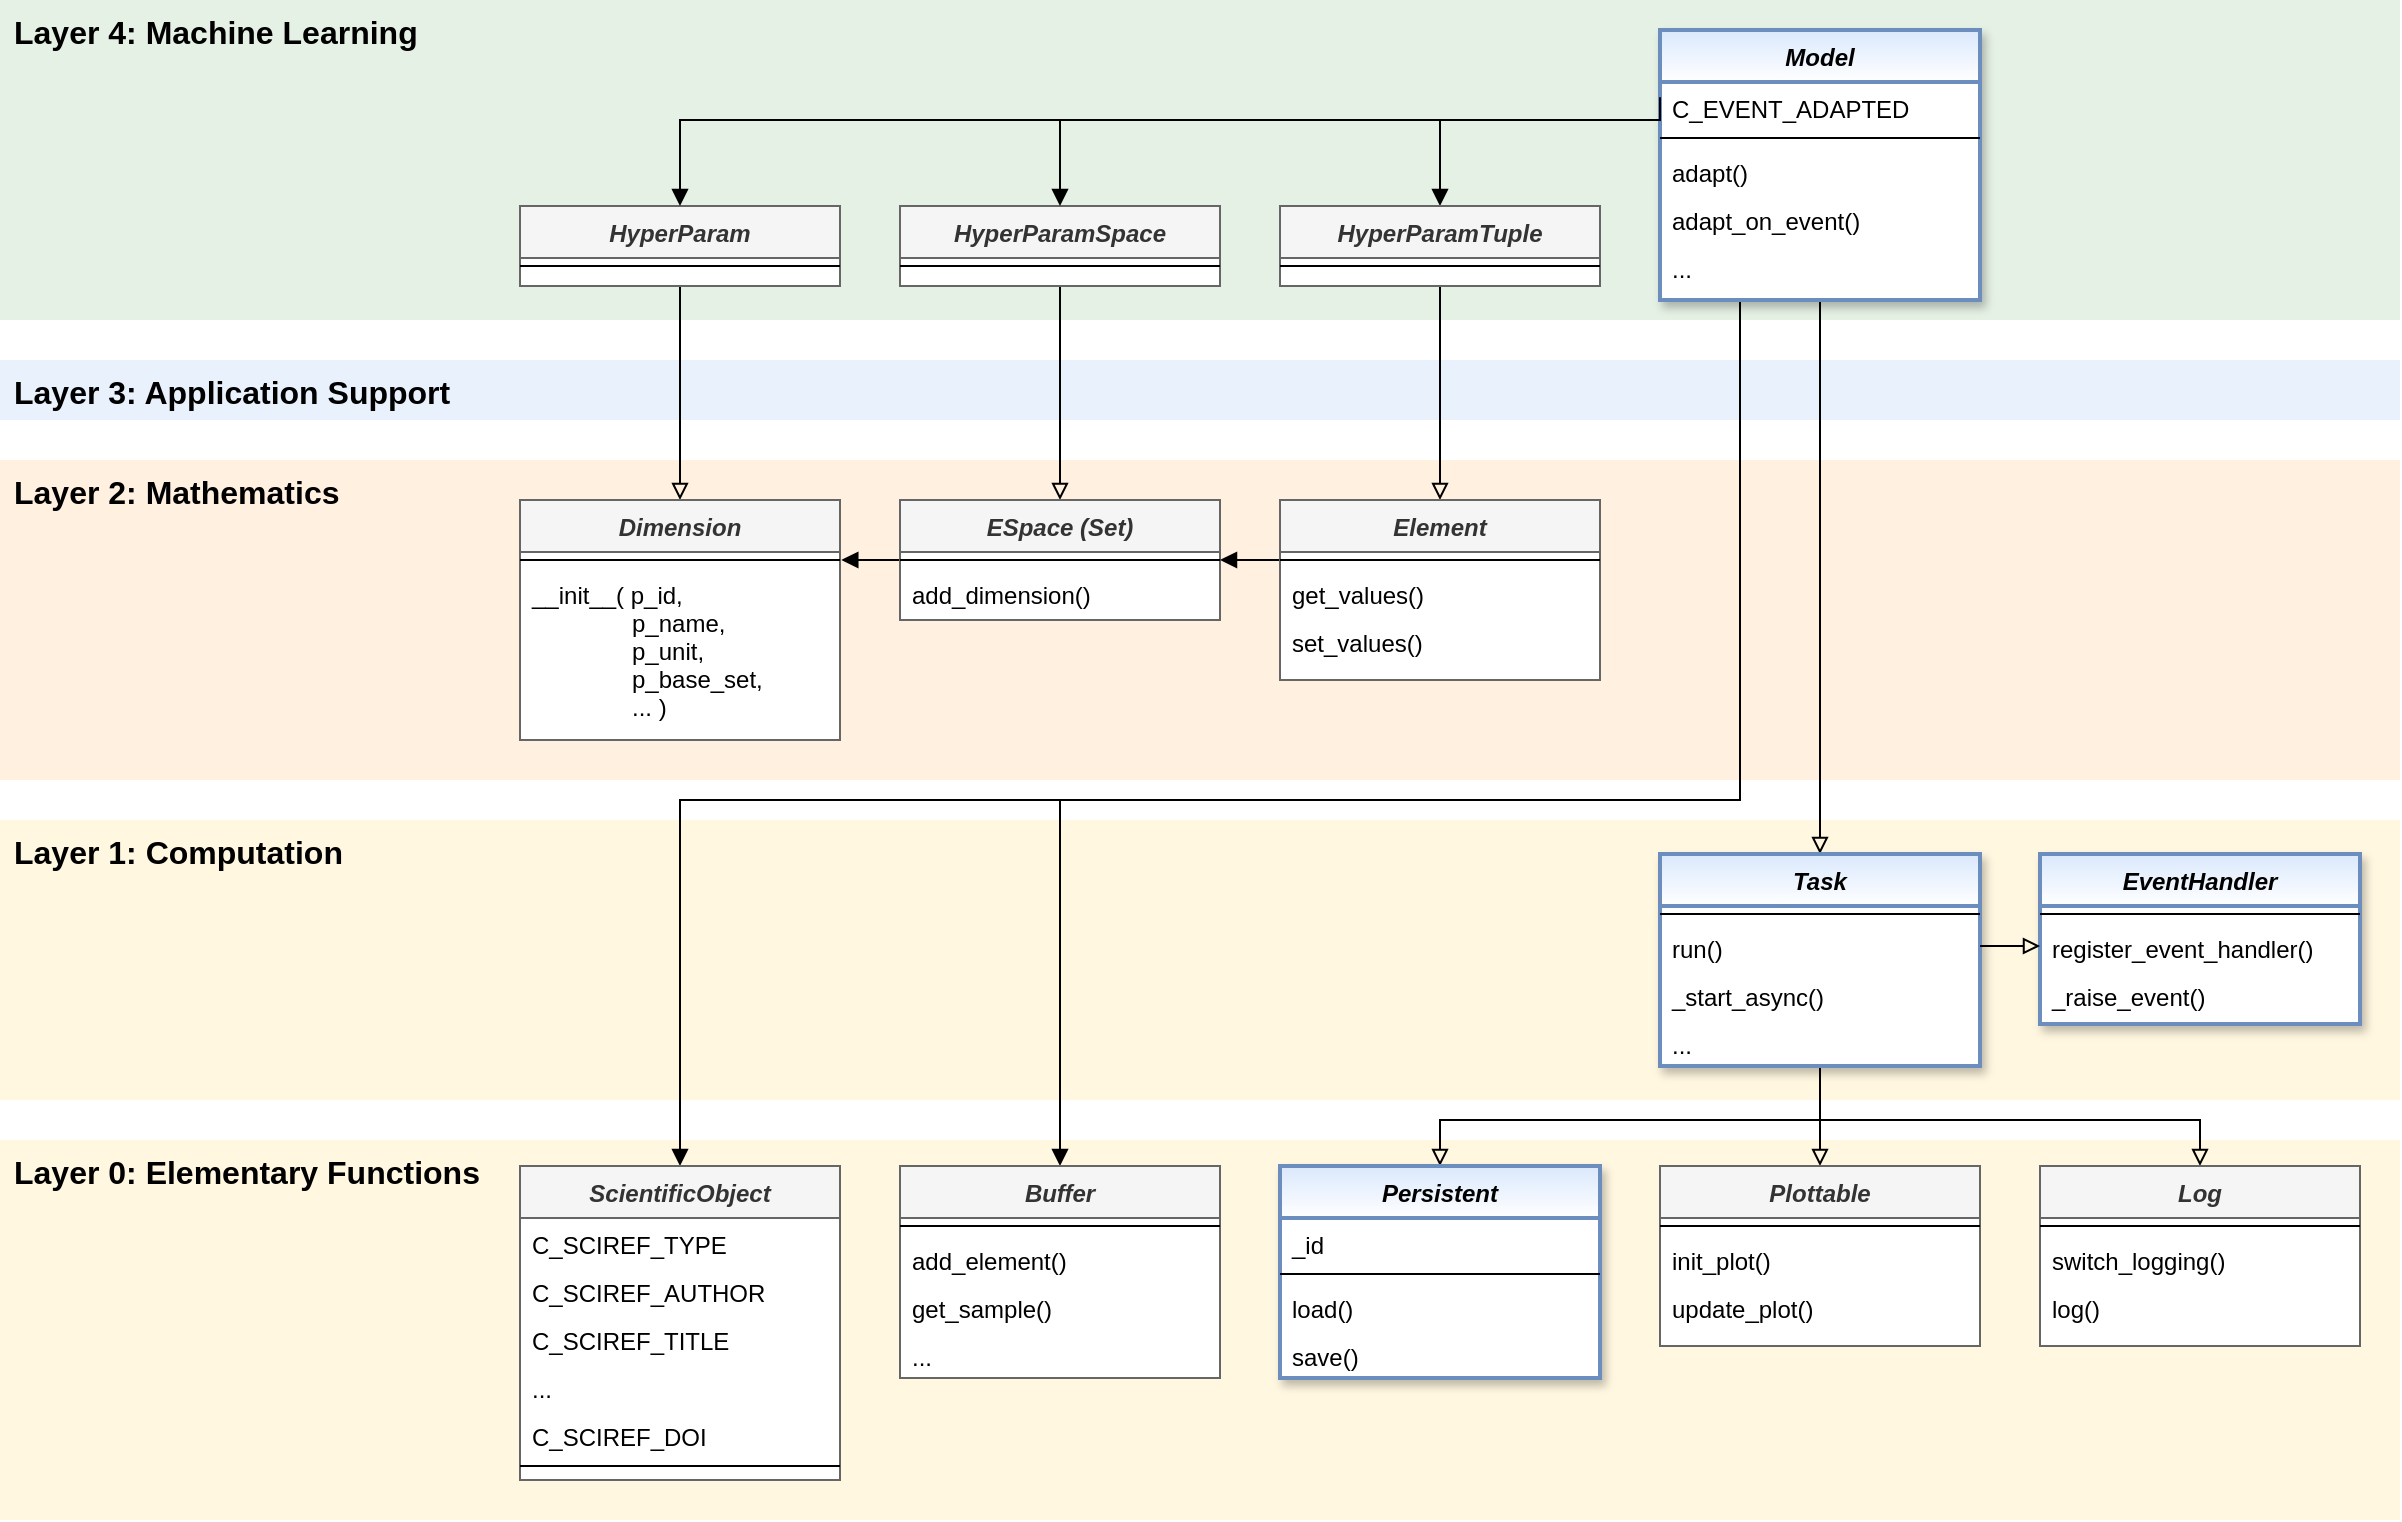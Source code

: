 <mxfile version="20.7.4" type="device"><diagram id="fFlcpSXXy8tqmFIUa-IP" name="Seite-1"><mxGraphModel dx="2894" dy="1236" grid="1" gridSize="10" guides="1" tooltips="1" connect="1" arrows="1" fold="1" page="1" pageScale="1" pageWidth="4681" pageHeight="3300" math="0" shadow="0"><root><mxCell id="0"/><mxCell id="1" parent="0"/><mxCell id="JanPlrSS_G9j6Y3K1HOv-14" value="Layer 2: Mathematics" style="rounded=0;whiteSpace=wrap;html=1;shadow=0;glass=0;fontSize=16;align=left;labelPosition=center;verticalLabelPosition=middle;verticalAlign=top;spacingLeft=5;fontStyle=1;fillColor=#ffe6cc;strokeColor=none;strokeWidth=1;gradientColor=none;opacity=60;" parent="1" vertex="1"><mxGeometry x="40" y="270" width="1200" height="160" as="geometry"/></mxCell><mxCell id="poz4g7Cixv0vnX6POtua-5" value="Layer 4: Machine Learning" style="rounded=0;whiteSpace=wrap;html=1;shadow=0;glass=0;fontSize=16;align=left;labelPosition=center;verticalLabelPosition=middle;verticalAlign=top;spacingLeft=5;spacingRight=5;fontStyle=1;fillColor=#d5e8d4;strokeColor=none;strokeWidth=2;gradientColor=none;opacity=60;" parent="1" vertex="1"><mxGeometry x="40" y="40" width="1200" height="160" as="geometry"/></mxCell><mxCell id="JanPlrSS_G9j6Y3K1HOv-21" value="Layer 0: Elementary Functions" style="rounded=0;whiteSpace=wrap;html=1;shadow=0;glass=0;fontSize=16;align=left;labelPosition=center;verticalLabelPosition=middle;verticalAlign=top;spacingLeft=5;fontStyle=1;strokeColor=none;fillColor=#fff2cc;strokeWidth=1;fontFamily=Helvetica;gradientColor=none;opacity=60;" parent="1" vertex="1"><mxGeometry x="40" y="610" width="1200" height="190" as="geometry"/></mxCell><mxCell id="JanPlrSS_G9j6Y3K1HOv-16" value="Layer 3: Application Support" style="rounded=0;whiteSpace=wrap;html=1;shadow=0;glass=0;fontSize=16;align=left;labelPosition=center;verticalLabelPosition=middle;verticalAlign=top;spacingLeft=5;spacingRight=5;fontStyle=1;fillColor=#dae8fc;strokeColor=none;strokeWidth=2;gradientColor=none;opacity=60;" parent="1" vertex="1"><mxGeometry x="40" y="220" width="1200" height="30" as="geometry"/></mxCell><mxCell id="JanPlrSS_G9j6Y3K1HOv-13" value="Layer 1: Computation" style="rounded=0;whiteSpace=wrap;html=1;shadow=0;glass=0;fontSize=16;align=left;labelPosition=center;verticalLabelPosition=middle;verticalAlign=top;spacingLeft=5;fontStyle=1;fillColor=#fff2cc;strokeColor=none;strokeWidth=1;gradientColor=none;opacity=60;" parent="1" vertex="1"><mxGeometry x="40" y="450" width="1200" height="140" as="geometry"/></mxCell><mxCell id="BBX6lDGn8jBLKtKSFvl0-74" style="edgeStyle=orthogonalEdgeStyle;rounded=0;orthogonalLoop=1;jettySize=auto;html=1;endArrow=block;endFill=0;" parent="1" source="BBX6lDGn8jBLKtKSFvl0-5" target="BBX6lDGn8jBLKtKSFvl0-12" edge="1"><mxGeometry relative="1" as="geometry"><Array as="points"><mxPoint x="950" y="290"/><mxPoint x="950" y="290"/></Array></mxGeometry></mxCell><mxCell id="f8QlB9-4CgTvQwpwDFNi-12" style="edgeStyle=orthogonalEdgeStyle;rounded=0;orthogonalLoop=1;jettySize=auto;html=1;entryX=0.5;entryY=0;entryDx=0;entryDy=0;endArrow=block;endFill=1;" parent="1" source="BBX6lDGn8jBLKtKSFvl0-5" target="f8QlB9-4CgTvQwpwDFNi-5" edge="1"><mxGeometry relative="1" as="geometry"><Array as="points"><mxPoint x="760" y="100"/></Array></mxGeometry></mxCell><mxCell id="eIKiFEx8DP0H0uQFtvuh-4" style="edgeStyle=orthogonalEdgeStyle;rounded=0;orthogonalLoop=1;jettySize=auto;html=1;entryX=0.5;entryY=0;entryDx=0;entryDy=0;endArrow=block;endFill=1;exitX=0.25;exitY=1;exitDx=0;exitDy=0;" edge="1" parent="1" source="BBX6lDGn8jBLKtKSFvl0-5" target="BBX6lDGn8jBLKtKSFvl0-46"><mxGeometry relative="1" as="geometry"><Array as="points"><mxPoint x="910" y="440"/><mxPoint x="570" y="440"/></Array></mxGeometry></mxCell><mxCell id="eIKiFEx8DP0H0uQFtvuh-5" style="edgeStyle=orthogonalEdgeStyle;rounded=0;orthogonalLoop=1;jettySize=auto;html=1;endArrow=block;endFill=1;" edge="1" parent="1" source="BBX6lDGn8jBLKtKSFvl0-5" target="BBX6lDGn8jBLKtKSFvl0-37"><mxGeometry relative="1" as="geometry"><Array as="points"><mxPoint x="910" y="440"/><mxPoint x="380" y="440"/></Array></mxGeometry></mxCell><mxCell id="BBX6lDGn8jBLKtKSFvl0-5" value="Model" style="swimlane;fontStyle=3;align=center;verticalAlign=top;childLayout=stackLayout;horizontal=1;startSize=26;horizontalStack=0;resizeParent=1;resizeLast=0;collapsible=1;marginBottom=0;rounded=0;shadow=1;strokeWidth=2;fillColor=#dae8fc;strokeColor=#6c8ebf;gradientColor=#ffffff;swimlaneFillColor=#ffffff;" parent="1" vertex="1"><mxGeometry x="870" y="55" width="160" height="135" as="geometry"><mxRectangle x="230" y="140" width="160" height="26" as="alternateBounds"/></mxGeometry></mxCell><mxCell id="BBX6lDGn8jBLKtKSFvl0-87" value="C_EVENT_ADAPTED" style="text;align=left;verticalAlign=top;spacingLeft=4;spacingRight=4;overflow=hidden;rotatable=0;points=[[0,0.5],[1,0.5]];portConstraint=eastwest;" parent="BBX6lDGn8jBLKtKSFvl0-5" vertex="1"><mxGeometry y="26" width="160" height="24" as="geometry"/></mxCell><mxCell id="BBX6lDGn8jBLKtKSFvl0-6" value="" style="line;html=1;strokeWidth=1;align=left;verticalAlign=middle;spacingTop=-1;spacingLeft=3;spacingRight=3;rotatable=0;labelPosition=right;points=[];portConstraint=eastwest;" parent="BBX6lDGn8jBLKtKSFvl0-5" vertex="1"><mxGeometry y="50" width="160" height="8" as="geometry"/></mxCell><mxCell id="BBX6lDGn8jBLKtKSFvl0-7" value="adapt()" style="text;align=left;verticalAlign=top;spacingLeft=4;spacingRight=4;overflow=hidden;rotatable=0;points=[[0,0.5],[1,0.5]];portConstraint=eastwest;" parent="BBX6lDGn8jBLKtKSFvl0-5" vertex="1"><mxGeometry y="58" width="160" height="24" as="geometry"/></mxCell><mxCell id="BBX6lDGn8jBLKtKSFvl0-8" value="adapt_on_event()" style="text;align=left;verticalAlign=top;spacingLeft=4;spacingRight=4;overflow=hidden;rotatable=0;points=[[0,0.5],[1,0.5]];portConstraint=eastwest;" parent="BBX6lDGn8jBLKtKSFvl0-5" vertex="1"><mxGeometry y="82" width="160" height="24" as="geometry"/></mxCell><mxCell id="BBX6lDGn8jBLKtKSFvl0-20" value="..." style="text;align=left;verticalAlign=top;spacingLeft=4;spacingRight=4;overflow=hidden;rotatable=0;points=[[0,0.5],[1,0.5]];portConstraint=eastwest;" parent="BBX6lDGn8jBLKtKSFvl0-5" vertex="1"><mxGeometry y="106" width="160" height="24" as="geometry"/></mxCell><mxCell id="f8QlB9-4CgTvQwpwDFNi-2" style="edgeStyle=orthogonalEdgeStyle;rounded=0;orthogonalLoop=1;jettySize=auto;html=1;entryX=0.5;entryY=0;entryDx=0;entryDy=0;endArrow=block;endFill=0;" parent="1" source="BBX6lDGn8jBLKtKSFvl0-12" target="BBX6lDGn8jBLKtKSFvl0-33" edge="1"><mxGeometry relative="1" as="geometry"/></mxCell><mxCell id="f8QlB9-4CgTvQwpwDFNi-3" style="edgeStyle=orthogonalEdgeStyle;rounded=0;orthogonalLoop=1;jettySize=auto;html=1;endArrow=block;endFill=0;" parent="1" source="BBX6lDGn8jBLKtKSFvl0-12" target="BBX6lDGn8jBLKtKSFvl0-29" edge="1"><mxGeometry relative="1" as="geometry"><Array as="points"><mxPoint x="950" y="600"/><mxPoint x="1140" y="600"/></Array></mxGeometry></mxCell><mxCell id="eIKiFEx8DP0H0uQFtvuh-2" style="edgeStyle=orthogonalEdgeStyle;rounded=0;orthogonalLoop=1;jettySize=auto;html=1;endArrow=block;endFill=0;" edge="1" parent="1" source="BBX6lDGn8jBLKtKSFvl0-12" target="BBX6lDGn8jBLKtKSFvl0-24"><mxGeometry relative="1" as="geometry"><Array as="points"><mxPoint x="950" y="600"/><mxPoint x="760" y="600"/></Array></mxGeometry></mxCell><mxCell id="BBX6lDGn8jBLKtKSFvl0-12" value="Task" style="swimlane;fontStyle=3;align=center;verticalAlign=top;childLayout=stackLayout;horizontal=1;startSize=26;horizontalStack=0;resizeParent=1;resizeLast=0;collapsible=1;marginBottom=0;rounded=0;shadow=1;strokeWidth=2;fillColor=#dae8fc;strokeColor=#6c8ebf;gradientColor=#ffffff;swimlaneFillColor=#ffffff;" parent="1" vertex="1"><mxGeometry x="870" y="467" width="160" height="106" as="geometry"><mxRectangle x="230" y="140" width="160" height="26" as="alternateBounds"/></mxGeometry></mxCell><mxCell id="BBX6lDGn8jBLKtKSFvl0-13" value="" style="line;html=1;strokeWidth=1;align=left;verticalAlign=middle;spacingTop=-1;spacingLeft=3;spacingRight=3;rotatable=0;labelPosition=right;points=[];portConstraint=eastwest;" parent="BBX6lDGn8jBLKtKSFvl0-12" vertex="1"><mxGeometry y="26" width="160" height="8" as="geometry"/></mxCell><mxCell id="BBX6lDGn8jBLKtKSFvl0-14" value="run()" style="text;align=left;verticalAlign=top;spacingLeft=4;spacingRight=4;overflow=hidden;rotatable=0;points=[[0,0.5],[1,0.5]];portConstraint=eastwest;" parent="BBX6lDGn8jBLKtKSFvl0-12" vertex="1"><mxGeometry y="34" width="160" height="24" as="geometry"/></mxCell><mxCell id="BBX6lDGn8jBLKtKSFvl0-23" value="_start_async()" style="text;align=left;verticalAlign=top;spacingLeft=4;spacingRight=4;overflow=hidden;rotatable=0;points=[[0,0.5],[1,0.5]];portConstraint=eastwest;" parent="BBX6lDGn8jBLKtKSFvl0-12" vertex="1"><mxGeometry y="58" width="160" height="24" as="geometry"/></mxCell><mxCell id="BBX6lDGn8jBLKtKSFvl0-21" value="..." style="text;align=left;verticalAlign=top;spacingLeft=4;spacingRight=4;overflow=hidden;rotatable=0;points=[[0,0.5],[1,0.5]];portConstraint=eastwest;" parent="BBX6lDGn8jBLKtKSFvl0-12" vertex="1"><mxGeometry y="82" width="160" height="24" as="geometry"/></mxCell><mxCell id="BBX6lDGn8jBLKtKSFvl0-16" value="EventHandler" style="swimlane;fontStyle=3;align=center;verticalAlign=top;childLayout=stackLayout;horizontal=1;startSize=26;horizontalStack=0;resizeParent=1;resizeLast=0;collapsible=1;marginBottom=0;rounded=0;shadow=1;strokeWidth=2;fillColor=#dae8fc;strokeColor=#6c8ebf;gradientColor=#ffffff;swimlaneFillColor=#ffffff;" parent="1" vertex="1"><mxGeometry x="1060" y="467" width="160" height="85" as="geometry"><mxRectangle x="230" y="140" width="160" height="26" as="alternateBounds"/></mxGeometry></mxCell><mxCell id="BBX6lDGn8jBLKtKSFvl0-17" value="" style="line;html=1;strokeWidth=1;align=left;verticalAlign=middle;spacingTop=-1;spacingLeft=3;spacingRight=3;rotatable=0;labelPosition=right;points=[];portConstraint=eastwest;" parent="BBX6lDGn8jBLKtKSFvl0-16" vertex="1"><mxGeometry y="26" width="160" height="8" as="geometry"/></mxCell><mxCell id="BBX6lDGn8jBLKtKSFvl0-18" value="register_event_handler()" style="text;align=left;verticalAlign=top;spacingLeft=4;spacingRight=4;overflow=hidden;rotatable=0;points=[[0,0.5],[1,0.5]];portConstraint=eastwest;" parent="BBX6lDGn8jBLKtKSFvl0-16" vertex="1"><mxGeometry y="34" width="160" height="24" as="geometry"/></mxCell><mxCell id="BBX6lDGn8jBLKtKSFvl0-19" value="_raise_event()" style="text;align=left;verticalAlign=top;spacingLeft=4;spacingRight=4;overflow=hidden;rotatable=0;points=[[0,0.5],[1,0.5]];portConstraint=eastwest;" parent="BBX6lDGn8jBLKtKSFvl0-16" vertex="1"><mxGeometry y="58" width="160" height="24" as="geometry"/></mxCell><mxCell id="BBX6lDGn8jBLKtKSFvl0-24" value="Persistent" style="swimlane;fontStyle=3;align=center;verticalAlign=top;childLayout=stackLayout;horizontal=1;startSize=26;horizontalStack=0;resizeParent=1;resizeLast=0;collapsible=1;marginBottom=0;rounded=0;shadow=1;strokeWidth=2;fillColor=#dae8fc;strokeColor=#6c8ebf;gradientColor=#ffffff;swimlaneFillColor=#ffffff;" parent="1" vertex="1"><mxGeometry x="680" y="623" width="160" height="106" as="geometry"><mxRectangle x="230" y="140" width="160" height="26" as="alternateBounds"/></mxGeometry></mxCell><mxCell id="eIKiFEx8DP0H0uQFtvuh-1" value="_id" style="text;align=left;verticalAlign=top;spacingLeft=4;spacingRight=4;overflow=hidden;rotatable=0;points=[[0,0.5],[1,0.5]];portConstraint=eastwest;" vertex="1" parent="BBX6lDGn8jBLKtKSFvl0-24"><mxGeometry y="26" width="160" height="24" as="geometry"/></mxCell><mxCell id="BBX6lDGn8jBLKtKSFvl0-25" value="" style="line;html=1;strokeWidth=1;align=left;verticalAlign=middle;spacingTop=-1;spacingLeft=3;spacingRight=3;rotatable=0;labelPosition=right;points=[];portConstraint=eastwest;" parent="BBX6lDGn8jBLKtKSFvl0-24" vertex="1"><mxGeometry y="50" width="160" height="8" as="geometry"/></mxCell><mxCell id="BBX6lDGn8jBLKtKSFvl0-26" value="load()" style="text;align=left;verticalAlign=top;spacingLeft=4;spacingRight=4;overflow=hidden;rotatable=0;points=[[0,0.5],[1,0.5]];portConstraint=eastwest;" parent="BBX6lDGn8jBLKtKSFvl0-24" vertex="1"><mxGeometry y="58" width="160" height="24" as="geometry"/></mxCell><mxCell id="BBX6lDGn8jBLKtKSFvl0-27" value="save()" style="text;align=left;verticalAlign=top;spacingLeft=4;spacingRight=4;overflow=hidden;rotatable=0;points=[[0,0.5],[1,0.5]];portConstraint=eastwest;" parent="BBX6lDGn8jBLKtKSFvl0-24" vertex="1"><mxGeometry y="82" width="160" height="24" as="geometry"/></mxCell><mxCell id="BBX6lDGn8jBLKtKSFvl0-29" value="Log" style="swimlane;fontStyle=3;align=center;verticalAlign=top;childLayout=stackLayout;horizontal=1;startSize=26;horizontalStack=0;resizeParent=1;resizeLast=0;collapsible=1;marginBottom=0;rounded=0;shadow=0;strokeWidth=1;fillColor=#f5f5f5;strokeColor=#666666;swimlaneFillColor=#ffffff;fontColor=#333333;" parent="1" vertex="1"><mxGeometry x="1060" y="623" width="160" height="90" as="geometry"><mxRectangle x="230" y="140" width="160" height="26" as="alternateBounds"/></mxGeometry></mxCell><mxCell id="BBX6lDGn8jBLKtKSFvl0-30" value="" style="line;html=1;strokeWidth=1;align=left;verticalAlign=middle;spacingTop=-1;spacingLeft=3;spacingRight=3;rotatable=0;labelPosition=right;points=[];portConstraint=eastwest;" parent="BBX6lDGn8jBLKtKSFvl0-29" vertex="1"><mxGeometry y="26" width="160" height="8" as="geometry"/></mxCell><mxCell id="BBX6lDGn8jBLKtKSFvl0-31" value="switch_logging()" style="text;align=left;verticalAlign=top;spacingLeft=4;spacingRight=4;overflow=hidden;rotatable=0;points=[[0,0.5],[1,0.5]];portConstraint=eastwest;" parent="BBX6lDGn8jBLKtKSFvl0-29" vertex="1"><mxGeometry y="34" width="160" height="24" as="geometry"/></mxCell><mxCell id="BBX6lDGn8jBLKtKSFvl0-32" value="log()" style="text;align=left;verticalAlign=top;spacingLeft=4;spacingRight=4;overflow=hidden;rotatable=0;points=[[0,0.5],[1,0.5]];portConstraint=eastwest;" parent="BBX6lDGn8jBLKtKSFvl0-29" vertex="1"><mxGeometry y="58" width="160" height="24" as="geometry"/></mxCell><mxCell id="BBX6lDGn8jBLKtKSFvl0-33" value="Plottable" style="swimlane;fontStyle=3;align=center;verticalAlign=top;childLayout=stackLayout;horizontal=1;startSize=26;horizontalStack=0;resizeParent=1;resizeLast=0;collapsible=1;marginBottom=0;rounded=0;shadow=0;strokeWidth=1;fillColor=#f5f5f5;strokeColor=#666666;swimlaneFillColor=#ffffff;fontColor=#333333;" parent="1" vertex="1"><mxGeometry x="870" y="623" width="160" height="90" as="geometry"><mxRectangle x="230" y="140" width="160" height="26" as="alternateBounds"/></mxGeometry></mxCell><mxCell id="BBX6lDGn8jBLKtKSFvl0-34" value="" style="line;html=1;strokeWidth=1;align=left;verticalAlign=middle;spacingTop=-1;spacingLeft=3;spacingRight=3;rotatable=0;labelPosition=right;points=[];portConstraint=eastwest;" parent="BBX6lDGn8jBLKtKSFvl0-33" vertex="1"><mxGeometry y="26" width="160" height="8" as="geometry"/></mxCell><mxCell id="BBX6lDGn8jBLKtKSFvl0-35" value="init_plot()" style="text;align=left;verticalAlign=top;spacingLeft=4;spacingRight=4;overflow=hidden;rotatable=0;points=[[0,0.5],[1,0.5]];portConstraint=eastwest;" parent="BBX6lDGn8jBLKtKSFvl0-33" vertex="1"><mxGeometry y="34" width="160" height="24" as="geometry"/></mxCell><mxCell id="BBX6lDGn8jBLKtKSFvl0-36" value="update_plot()" style="text;align=left;verticalAlign=top;spacingLeft=4;spacingRight=4;overflow=hidden;rotatable=0;points=[[0,0.5],[1,0.5]];portConstraint=eastwest;" parent="BBX6lDGn8jBLKtKSFvl0-33" vertex="1"><mxGeometry y="58" width="160" height="24" as="geometry"/></mxCell><mxCell id="BBX6lDGn8jBLKtKSFvl0-46" value="Buffer" style="swimlane;fontStyle=3;align=center;verticalAlign=top;childLayout=stackLayout;horizontal=1;startSize=26;horizontalStack=0;resizeParent=1;resizeLast=0;collapsible=1;marginBottom=0;rounded=0;shadow=0;strokeWidth=1;fillColor=#f5f5f5;strokeColor=#666666;swimlaneFillColor=#ffffff;fontColor=#333333;" parent="1" vertex="1"><mxGeometry x="490" y="623" width="160" height="106" as="geometry"><mxRectangle x="230" y="140" width="160" height="26" as="alternateBounds"/></mxGeometry></mxCell><mxCell id="BBX6lDGn8jBLKtKSFvl0-47" value="" style="line;html=1;strokeWidth=1;align=left;verticalAlign=middle;spacingTop=-1;spacingLeft=3;spacingRight=3;rotatable=0;labelPosition=right;points=[];portConstraint=eastwest;" parent="BBX6lDGn8jBLKtKSFvl0-46" vertex="1"><mxGeometry y="26" width="160" height="8" as="geometry"/></mxCell><mxCell id="BBX6lDGn8jBLKtKSFvl0-48" value="add_element()" style="text;align=left;verticalAlign=top;spacingLeft=4;spacingRight=4;overflow=hidden;rotatable=0;points=[[0,0.5],[1,0.5]];portConstraint=eastwest;" parent="BBX6lDGn8jBLKtKSFvl0-46" vertex="1"><mxGeometry y="34" width="160" height="24" as="geometry"/></mxCell><mxCell id="BBX6lDGn8jBLKtKSFvl0-49" value="get_sample()" style="text;align=left;verticalAlign=top;spacingLeft=4;spacingRight=4;overflow=hidden;rotatable=0;points=[[0,0.5],[1,0.5]];portConstraint=eastwest;" parent="BBX6lDGn8jBLKtKSFvl0-46" vertex="1"><mxGeometry y="58" width="160" height="24" as="geometry"/></mxCell><mxCell id="BBX6lDGn8jBLKtKSFvl0-50" value="..." style="text;align=left;verticalAlign=top;spacingLeft=4;spacingRight=4;overflow=hidden;rotatable=0;points=[[0,0.5],[1,0.5]];portConstraint=eastwest;" parent="BBX6lDGn8jBLKtKSFvl0-46" vertex="1"><mxGeometry y="82" width="160" height="24" as="geometry"/></mxCell><mxCell id="BBX6lDGn8jBLKtKSFvl0-79" style="edgeStyle=orthogonalEdgeStyle;rounded=0;orthogonalLoop=1;jettySize=auto;html=1;entryX=0.5;entryY=0;entryDx=0;entryDy=0;endArrow=block;endFill=0;" parent="1" source="BBX6lDGn8jBLKtKSFvl0-51" target="BBX6lDGn8jBLKtKSFvl0-75" edge="1"><mxGeometry relative="1" as="geometry"/></mxCell><mxCell id="BBX6lDGn8jBLKtKSFvl0-51" value="HyperParamSpace" style="swimlane;fontStyle=3;align=center;verticalAlign=top;childLayout=stackLayout;horizontal=1;startSize=26;horizontalStack=0;resizeParent=1;resizeLast=0;collapsible=1;marginBottom=0;rounded=0;shadow=0;strokeWidth=1;fillColor=#f5f5f5;strokeColor=#666666;swimlaneFillColor=#ffffff;fontColor=#333333;" parent="1" vertex="1"><mxGeometry x="490" y="143" width="160" height="40" as="geometry"><mxRectangle x="230" y="140" width="160" height="26" as="alternateBounds"/></mxGeometry></mxCell><mxCell id="BBX6lDGn8jBLKtKSFvl0-52" value="" style="line;html=1;strokeWidth=1;align=left;verticalAlign=middle;spacingTop=-1;spacingLeft=3;spacingRight=3;rotatable=0;labelPosition=right;points=[];portConstraint=eastwest;" parent="BBX6lDGn8jBLKtKSFvl0-51" vertex="1"><mxGeometry y="26" width="160" height="8" as="geometry"/></mxCell><mxCell id="BBX6lDGn8jBLKtKSFvl0-80" style="edgeStyle=orthogonalEdgeStyle;rounded=0;orthogonalLoop=1;jettySize=auto;html=1;endArrow=block;endFill=0;" parent="1" source="BBX6lDGn8jBLKtKSFvl0-60" target="BBX6lDGn8jBLKtKSFvl0-77" edge="1"><mxGeometry relative="1" as="geometry"/></mxCell><mxCell id="BBX6lDGn8jBLKtKSFvl0-60" value="HyperParam" style="swimlane;fontStyle=3;align=center;verticalAlign=top;childLayout=stackLayout;horizontal=1;startSize=26;horizontalStack=0;resizeParent=1;resizeLast=0;collapsible=1;marginBottom=0;rounded=0;shadow=0;strokeWidth=1;fillColor=#f5f5f5;strokeColor=#666666;swimlaneFillColor=#ffffff;fontColor=#333333;" parent="1" vertex="1"><mxGeometry x="300" y="143" width="160" height="40" as="geometry"><mxRectangle x="230" y="140" width="160" height="26" as="alternateBounds"/></mxGeometry></mxCell><mxCell id="BBX6lDGn8jBLKtKSFvl0-61" value="" style="line;html=1;strokeWidth=1;align=left;verticalAlign=middle;spacingTop=-1;spacingLeft=3;spacingRight=3;rotatable=0;labelPosition=right;points=[];portConstraint=eastwest;" parent="BBX6lDGn8jBLKtKSFvl0-60" vertex="1"><mxGeometry y="26" width="160" height="8" as="geometry"/></mxCell><mxCell id="hEumdH5BfgNL67DW2MuK-1" value="" style="edgeStyle=orthogonalEdgeStyle;rounded=0;orthogonalLoop=1;jettySize=auto;html=1;entryX=1.004;entryY=0.5;entryDx=0;entryDy=0;entryPerimeter=0;endArrow=block;endFill=1;" parent="1" source="BBX6lDGn8jBLKtKSFvl0-75" target="BBX6lDGn8jBLKtKSFvl0-78" edge="1"><mxGeometry relative="1" as="geometry"/></mxCell><mxCell id="BBX6lDGn8jBLKtKSFvl0-75" value="ESpace (Set)" style="swimlane;fontStyle=3;align=center;verticalAlign=top;childLayout=stackLayout;horizontal=1;startSize=26;horizontalStack=0;resizeParent=1;resizeLast=0;collapsible=1;marginBottom=0;rounded=0;shadow=0;strokeWidth=1;fillColor=#f5f5f5;strokeColor=#666666;swimlaneFillColor=#ffffff;fontColor=#333333;" parent="1" vertex="1"><mxGeometry x="490" y="290" width="160" height="60" as="geometry"><mxRectangle x="230" y="140" width="160" height="26" as="alternateBounds"/></mxGeometry></mxCell><mxCell id="BBX6lDGn8jBLKtKSFvl0-76" value="" style="line;html=1;strokeWidth=1;align=left;verticalAlign=middle;spacingTop=-1;spacingLeft=3;spacingRight=3;rotatable=0;labelPosition=right;points=[];portConstraint=eastwest;" parent="BBX6lDGn8jBLKtKSFvl0-75" vertex="1"><mxGeometry y="26" width="160" height="8" as="geometry"/></mxCell><mxCell id="BBX6lDGn8jBLKtKSFvl0-84" value="add_dimension()" style="text;align=left;verticalAlign=top;spacingLeft=4;spacingRight=4;overflow=hidden;rotatable=0;points=[[0,0.5],[1,0.5]];portConstraint=eastwest;" parent="BBX6lDGn8jBLKtKSFvl0-75" vertex="1"><mxGeometry y="34" width="160" height="24" as="geometry"/></mxCell><mxCell id="BBX6lDGn8jBLKtKSFvl0-77" value="Dimension" style="swimlane;fontStyle=3;align=center;verticalAlign=top;childLayout=stackLayout;horizontal=1;startSize=26;horizontalStack=0;resizeParent=1;resizeLast=0;collapsible=1;marginBottom=0;rounded=0;shadow=0;strokeWidth=1;fillColor=#f5f5f5;strokeColor=#666666;swimlaneFillColor=#ffffff;fontColor=#333333;" parent="1" vertex="1"><mxGeometry x="300" y="290" width="160" height="120" as="geometry"><mxRectangle x="230" y="140" width="160" height="26" as="alternateBounds"/></mxGeometry></mxCell><mxCell id="BBX6lDGn8jBLKtKSFvl0-78" value="" style="line;html=1;strokeWidth=1;align=left;verticalAlign=middle;spacingTop=-1;spacingLeft=3;spacingRight=3;rotatable=0;labelPosition=right;points=[];portConstraint=eastwest;" parent="BBX6lDGn8jBLKtKSFvl0-77" vertex="1"><mxGeometry y="26" width="160" height="8" as="geometry"/></mxCell><mxCell id="BBX6lDGn8jBLKtKSFvl0-86" value="__init__( p_id,&#10;               p_name,&#10;               p_unit,&#10;               p_base_set,&#10;               ... )" style="text;align=left;verticalAlign=top;spacingLeft=4;spacingRight=4;overflow=hidden;rotatable=0;points=[[0,0.5],[1,0.5]];portConstraint=eastwest;" parent="BBX6lDGn8jBLKtKSFvl0-77" vertex="1"><mxGeometry y="34" width="160" height="86" as="geometry"/></mxCell><mxCell id="BBX6lDGn8jBLKtKSFvl0-82" style="edgeStyle=orthogonalEdgeStyle;rounded=0;orthogonalLoop=1;jettySize=auto;html=1;endArrow=block;endFill=1;exitX=0;exitY=0.25;exitDx=0;exitDy=0;" parent="1" source="BBX6lDGn8jBLKtKSFvl0-5" target="BBX6lDGn8jBLKtKSFvl0-51" edge="1"><mxGeometry relative="1" as="geometry"><Array as="points"><mxPoint x="870" y="100"/><mxPoint x="570" y="100"/></Array></mxGeometry></mxCell><mxCell id="BBX6lDGn8jBLKtKSFvl0-83" style="edgeStyle=orthogonalEdgeStyle;rounded=0;orthogonalLoop=1;jettySize=auto;html=1;entryX=0.5;entryY=0;entryDx=0;entryDy=0;endArrow=block;endFill=1;exitX=0;exitY=0.25;exitDx=0;exitDy=0;" parent="1" source="BBX6lDGn8jBLKtKSFvl0-5" target="BBX6lDGn8jBLKtKSFvl0-60" edge="1"><mxGeometry relative="1" as="geometry"><Array as="points"><mxPoint x="870" y="100"/><mxPoint x="380" y="100"/></Array></mxGeometry></mxCell><mxCell id="BBX6lDGn8jBLKtKSFvl0-37" value="ScientificObject" style="swimlane;fontStyle=3;align=center;verticalAlign=top;childLayout=stackLayout;horizontal=1;startSize=26;horizontalStack=0;resizeParent=1;resizeLast=0;collapsible=1;marginBottom=0;rounded=0;shadow=0;strokeWidth=1;fillColor=#f5f5f5;strokeColor=#666666;swimlaneFillColor=#ffffff;fontColor=#333333;" parent="1" vertex="1"><mxGeometry x="300" y="623" width="160" height="157" as="geometry"><mxRectangle x="230" y="140" width="160" height="26" as="alternateBounds"/></mxGeometry></mxCell><mxCell id="BBX6lDGn8jBLKtKSFvl0-39" value="C_SCIREF_TYPE" style="text;align=left;verticalAlign=top;spacingLeft=4;spacingRight=4;overflow=hidden;rotatable=0;points=[[0,0.5],[1,0.5]];portConstraint=eastwest;" parent="BBX6lDGn8jBLKtKSFvl0-37" vertex="1"><mxGeometry y="26" width="160" height="24" as="geometry"/></mxCell><mxCell id="BBX6lDGn8jBLKtKSFvl0-41" value="C_SCIREF_AUTHOR" style="text;align=left;verticalAlign=top;spacingLeft=4;spacingRight=4;overflow=hidden;rotatable=0;points=[[0,0.5],[1,0.5]];portConstraint=eastwest;" parent="BBX6lDGn8jBLKtKSFvl0-37" vertex="1"><mxGeometry y="50" width="160" height="24" as="geometry"/></mxCell><mxCell id="BBX6lDGn8jBLKtKSFvl0-42" value="C_SCIREF_TITLE" style="text;align=left;verticalAlign=top;spacingLeft=4;spacingRight=4;overflow=hidden;rotatable=0;points=[[0,0.5],[1,0.5]];portConstraint=eastwest;" parent="BBX6lDGn8jBLKtKSFvl0-37" vertex="1"><mxGeometry y="74" width="160" height="24" as="geometry"/></mxCell><mxCell id="BBX6lDGn8jBLKtKSFvl0-44" value="..." style="text;align=left;verticalAlign=top;spacingLeft=4;spacingRight=4;overflow=hidden;rotatable=0;points=[[0,0.5],[1,0.5]];portConstraint=eastwest;" parent="BBX6lDGn8jBLKtKSFvl0-37" vertex="1"><mxGeometry y="98" width="160" height="24" as="geometry"/></mxCell><mxCell id="BBX6lDGn8jBLKtKSFvl0-43" value="C_SCIREF_DOI" style="text;align=left;verticalAlign=top;spacingLeft=4;spacingRight=4;overflow=hidden;rotatable=0;points=[[0,0.5],[1,0.5]];portConstraint=eastwest;" parent="BBX6lDGn8jBLKtKSFvl0-37" vertex="1"><mxGeometry y="122" width="160" height="24" as="geometry"/></mxCell><mxCell id="BBX6lDGn8jBLKtKSFvl0-38" value="" style="line;html=1;strokeWidth=1;align=left;verticalAlign=middle;spacingTop=-1;spacingLeft=3;spacingRight=3;rotatable=0;labelPosition=right;points=[];portConstraint=eastwest;" parent="BBX6lDGn8jBLKtKSFvl0-37" vertex="1"><mxGeometry y="146" width="160" height="8" as="geometry"/></mxCell><mxCell id="f8QlB9-4CgTvQwpwDFNi-4" style="edgeStyle=orthogonalEdgeStyle;rounded=0;orthogonalLoop=1;jettySize=auto;html=1;exitX=1;exitY=0.5;exitDx=0;exitDy=0;endArrow=block;endFill=0;" parent="1" source="BBX6lDGn8jBLKtKSFvl0-14" edge="1"><mxGeometry relative="1" as="geometry"><mxPoint x="1060" y="513" as="targetPoint"/></mxGeometry></mxCell><mxCell id="f8QlB9-4CgTvQwpwDFNi-11" style="edgeStyle=orthogonalEdgeStyle;rounded=0;orthogonalLoop=1;jettySize=auto;html=1;endArrow=block;endFill=0;" parent="1" source="f8QlB9-4CgTvQwpwDFNi-5" target="f8QlB9-4CgTvQwpwDFNi-7" edge="1"><mxGeometry relative="1" as="geometry"/></mxCell><mxCell id="f8QlB9-4CgTvQwpwDFNi-5" value="HyperParamTuple" style="swimlane;fontStyle=3;align=center;verticalAlign=top;childLayout=stackLayout;horizontal=1;startSize=26;horizontalStack=0;resizeParent=1;resizeLast=0;collapsible=1;marginBottom=0;rounded=0;shadow=0;strokeWidth=1;fillColor=#f5f5f5;strokeColor=#666666;swimlaneFillColor=#ffffff;fontColor=#333333;" parent="1" vertex="1"><mxGeometry x="680" y="143" width="160" height="40" as="geometry"><mxRectangle x="230" y="140" width="160" height="26" as="alternateBounds"/></mxGeometry></mxCell><mxCell id="f8QlB9-4CgTvQwpwDFNi-6" value="" style="line;html=1;strokeWidth=1;align=left;verticalAlign=middle;spacingTop=-1;spacingLeft=3;spacingRight=3;rotatable=0;labelPosition=right;points=[];portConstraint=eastwest;" parent="f8QlB9-4CgTvQwpwDFNi-5" vertex="1"><mxGeometry y="26" width="160" height="8" as="geometry"/></mxCell><mxCell id="hEumdH5BfgNL67DW2MuK-2" value="" style="edgeStyle=orthogonalEdgeStyle;rounded=0;orthogonalLoop=1;jettySize=auto;html=1;endArrow=block;endFill=1;" parent="1" source="f8QlB9-4CgTvQwpwDFNi-8" edge="1"><mxGeometry relative="1" as="geometry"><mxPoint x="650" y="320" as="targetPoint"/></mxGeometry></mxCell><mxCell id="f8QlB9-4CgTvQwpwDFNi-7" value="Element" style="swimlane;fontStyle=3;align=center;verticalAlign=top;childLayout=stackLayout;horizontal=1;startSize=26;horizontalStack=0;resizeParent=1;resizeLast=0;collapsible=1;marginBottom=0;rounded=0;shadow=0;strokeWidth=1;fillColor=#f5f5f5;strokeColor=#666666;swimlaneFillColor=#ffffff;fontColor=#333333;" parent="1" vertex="1"><mxGeometry x="680" y="290" width="160" height="90" as="geometry"><mxRectangle x="230" y="140" width="160" height="26" as="alternateBounds"/></mxGeometry></mxCell><mxCell id="f8QlB9-4CgTvQwpwDFNi-8" value="" style="line;html=1;strokeWidth=1;align=left;verticalAlign=middle;spacingTop=-1;spacingLeft=3;spacingRight=3;rotatable=0;labelPosition=right;points=[];portConstraint=eastwest;" parent="f8QlB9-4CgTvQwpwDFNi-7" vertex="1"><mxGeometry y="26" width="160" height="8" as="geometry"/></mxCell><mxCell id="f8QlB9-4CgTvQwpwDFNi-9" value="get_values()" style="text;align=left;verticalAlign=top;spacingLeft=4;spacingRight=4;overflow=hidden;rotatable=0;points=[[0,0.5],[1,0.5]];portConstraint=eastwest;" parent="f8QlB9-4CgTvQwpwDFNi-7" vertex="1"><mxGeometry y="34" width="160" height="24" as="geometry"/></mxCell><mxCell id="f8QlB9-4CgTvQwpwDFNi-10" value="set_values()" style="text;align=left;verticalAlign=top;spacingLeft=4;spacingRight=4;overflow=hidden;rotatable=0;points=[[0,0.5],[1,0.5]];portConstraint=eastwest;" parent="f8QlB9-4CgTvQwpwDFNi-7" vertex="1"><mxGeometry y="58" width="160" height="24" as="geometry"/></mxCell></root></mxGraphModel></diagram></mxfile>